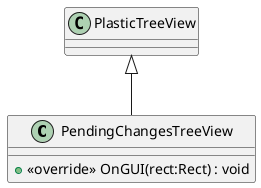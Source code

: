 @startuml
class PendingChangesTreeView {
    + <<override>> OnGUI(rect:Rect) : void
}
PlasticTreeView <|-- PendingChangesTreeView
@enduml
